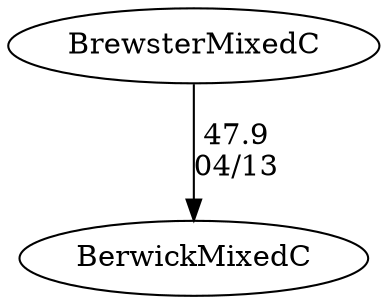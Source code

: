 digraph boys3foursBrewsterMixedC {BerwickMixedC [URL="boys3foursBrewsterMixedCBerwickMixedC.html"];BrewsterMixedC [URL="boys3foursBrewsterMixedCBrewsterMixedC.html"];BrewsterMixedC -> BerwickMixedC[label="47.9
04/13", weight="53", tooltip="NEIRA Boys & Girls Fours,Berwick Academy vs. Brewster Academy			
Distance: 1500 Conditions: Tail Current with a strong tail/cross wind with occasional gusts. Fun conditions for first race of the season! Thank you for Brewster for making the trip. Comments: Mixed boats were exhibition events and a combo of boys and girls of various skill levels - anything to get some new rowers more racing experience!
None", URL="https://www.row2k.com/results/resultspage.cfm?UID=193F4296CB862153CF0FD21B95E6AB20&cat=5", random="random"]}